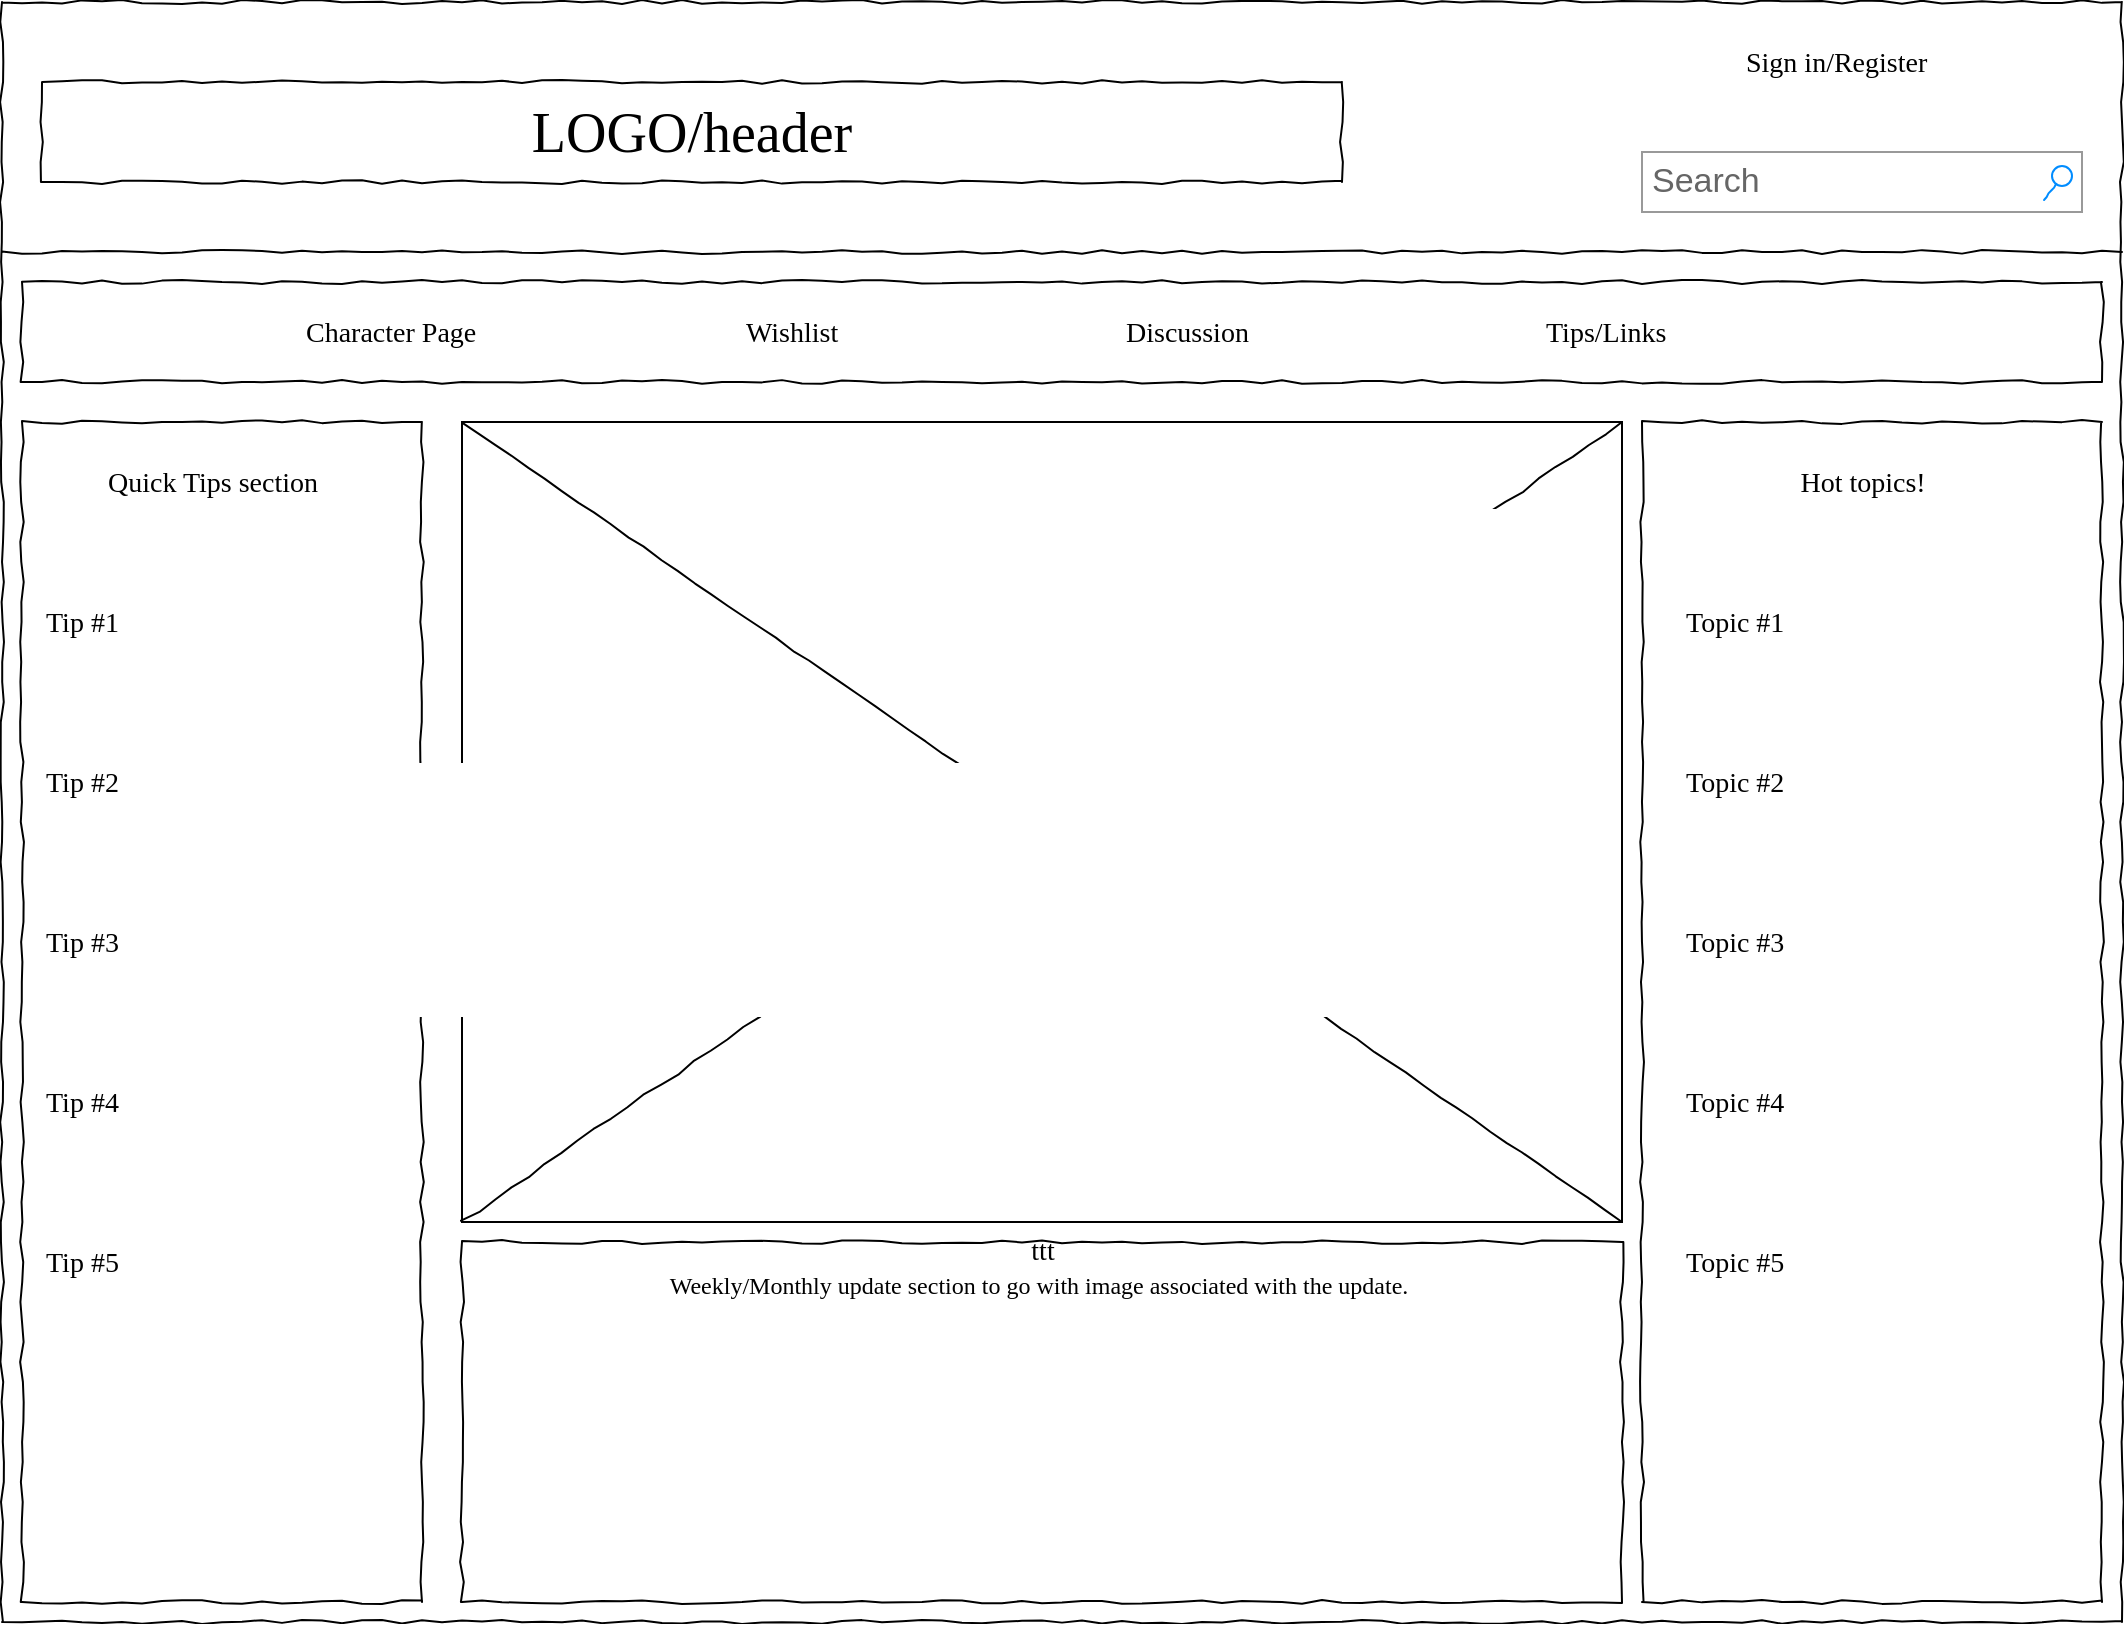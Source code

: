 <mxfile version="28.2.0">
  <diagram name="Page-1" id="7ysAmsqfwt7qHdR9JgGF">
    <mxGraphModel dx="2086" dy="1752" grid="1" gridSize="10" guides="1" tooltips="1" connect="1" arrows="1" fold="1" page="1" pageScale="1" pageWidth="850" pageHeight="1100" math="0" shadow="0">
      <root>
        <mxCell id="0" />
        <mxCell id="1" parent="0" />
        <mxCell id="1GdPF0PRqvau0uIFLc1I-1" value="" style="whiteSpace=wrap;html=1;rounded=0;shadow=0;labelBackgroundColor=none;strokeWidth=1;fontFamily=Verdana;fontSize=12;align=center;comic=1;" vertex="1" parent="1">
          <mxGeometry x="-110" y="-180" width="1060" height="810" as="geometry" />
        </mxCell>
        <mxCell id="1GdPF0PRqvau0uIFLc1I-2" value="LOGO/header" style="whiteSpace=wrap;html=1;rounded=0;shadow=0;labelBackgroundColor=none;strokeWidth=1;fontFamily=Verdana;fontSize=28;align=center;comic=1;" vertex="1" parent="1">
          <mxGeometry x="-90" y="-140" width="650" height="50" as="geometry" />
        </mxCell>
        <mxCell id="1GdPF0PRqvau0uIFLc1I-3" value="Search" style="strokeWidth=1;shadow=0;dashed=0;align=center;html=1;shape=mxgraph.mockup.forms.searchBox;strokeColor=#999999;mainText=;strokeColor2=#008cff;fontColor=#666666;fontSize=17;align=left;spacingLeft=3;rounded=0;labelBackgroundColor=none;comic=1;" vertex="1" parent="1">
          <mxGeometry x="710" y="-105" width="220" height="30" as="geometry" />
        </mxCell>
        <mxCell id="1GdPF0PRqvau0uIFLc1I-4" value="Sign in/Register" style="text;html=1;points=[];align=left;verticalAlign=top;spacingTop=-4;fontSize=14;fontFamily=Verdana" vertex="1" parent="1">
          <mxGeometry x="760" y="-160" width="130" height="20" as="geometry" />
        </mxCell>
        <mxCell id="1GdPF0PRqvau0uIFLc1I-5" value="" style="whiteSpace=wrap;html=1;rounded=0;shadow=0;labelBackgroundColor=none;strokeWidth=1;fillColor=none;fontFamily=Verdana;fontSize=12;align=center;comic=1;" vertex="1" parent="1">
          <mxGeometry x="-100" y="30" width="200" height="590" as="geometry" />
        </mxCell>
        <mxCell id="1GdPF0PRqvau0uIFLc1I-6" value="" style="line;strokeWidth=1;html=1;rounded=0;shadow=0;labelBackgroundColor=none;fillColor=none;fontFamily=Verdana;fontSize=14;fontColor=#000000;align=center;comic=1;" vertex="1" parent="1">
          <mxGeometry x="-110" y="-60" width="1060" height="10" as="geometry" />
        </mxCell>
        <mxCell id="1GdPF0PRqvau0uIFLc1I-7" value="" style="whiteSpace=wrap;html=1;rounded=0;shadow=0;labelBackgroundColor=none;strokeWidth=1;fillColor=none;fontFamily=Verdana;fontSize=12;align=center;comic=1;" vertex="1" parent="1">
          <mxGeometry x="-100" y="-40" width="1040" height="50" as="geometry" />
        </mxCell>
        <mxCell id="1GdPF0PRqvau0uIFLc1I-8" value="Character Page" style="text;html=1;points=[];align=left;verticalAlign=top;spacingTop=-4;fontSize=14;fontFamily=Verdana" vertex="1" parent="1">
          <mxGeometry x="40" y="-25" width="110" height="20" as="geometry" />
        </mxCell>
        <mxCell id="1GdPF0PRqvau0uIFLc1I-9" value="Wishlist" style="text;html=1;points=[];align=left;verticalAlign=top;spacingTop=-4;fontSize=14;fontFamily=Verdana" vertex="1" parent="1">
          <mxGeometry x="260" y="-25" width="60" height="20" as="geometry" />
        </mxCell>
        <mxCell id="1GdPF0PRqvau0uIFLc1I-10" value="Discussion" style="text;html=1;points=[];align=left;verticalAlign=top;spacingTop=-4;fontSize=14;fontFamily=Verdana" vertex="1" parent="1">
          <mxGeometry x="450" y="-25" width="80" height="20" as="geometry" />
        </mxCell>
        <mxCell id="1GdPF0PRqvau0uIFLc1I-11" value="Tips/Links" style="text;html=1;points=[];align=left;verticalAlign=top;spacingTop=-4;fontSize=14;fontFamily=Verdana" vertex="1" parent="1">
          <mxGeometry x="660" y="-25" width="80" height="20" as="geometry" />
        </mxCell>
        <mxCell id="1GdPF0PRqvau0uIFLc1I-12" value="&lt;div style=&quot;text-align: justify&quot;&gt;Weekly/Monthly update section to go with image associated with the update.&amp;nbsp;&lt;/div&gt;" style="whiteSpace=wrap;html=1;rounded=0;shadow=0;labelBackgroundColor=none;strokeWidth=1;fillColor=none;fontFamily=Verdana;fontSize=12;align=center;verticalAlign=top;spacing=10;comic=1;" vertex="1" parent="1">
          <mxGeometry x="120" y="440" width="580" height="180" as="geometry" />
        </mxCell>
        <mxCell id="1GdPF0PRqvau0uIFLc1I-13" value="ttt" style="verticalLabelPosition=bottom;shadow=0;dashed=0;align=center;html=1;verticalAlign=top;strokeWidth=1;shape=mxgraph.mockup.graphics.simpleIcon;rounded=0;labelBackgroundColor=none;fontFamily=Verdana;fontSize=14;comic=1;" vertex="1" parent="1">
          <mxGeometry x="120" y="30" width="580" height="400" as="geometry" />
        </mxCell>
        <mxCell id="1GdPF0PRqvau0uIFLc1I-14" value="" style="whiteSpace=wrap;html=1;rounded=0;shadow=0;labelBackgroundColor=none;strokeWidth=1;fillColor=none;fontFamily=Verdana;fontSize=12;align=center;comic=1;" vertex="1" parent="1">
          <mxGeometry x="710" y="30" width="230" height="590" as="geometry" />
        </mxCell>
        <mxCell id="1GdPF0PRqvau0uIFLc1I-15" value="Quick Tips section" style="text;html=1;points=[];align=center;verticalAlign=top;spacingTop=-4;fontSize=14;fontFamily=Verdana" vertex="1" parent="1">
          <mxGeometry x="-90" y="50" width="170" height="20" as="geometry" />
        </mxCell>
        <mxCell id="1GdPF0PRqvau0uIFLc1I-16" value="Tip #1" style="text;html=1;points=[];align=left;verticalAlign=top;spacingTop=-4;fontSize=14;fontFamily=Verdana" vertex="1" parent="1">
          <mxGeometry x="-90" y="120" width="170" height="20" as="geometry" />
        </mxCell>
        <mxCell id="1GdPF0PRqvau0uIFLc1I-17" value="Tip #2" style="text;html=1;points=[];align=left;verticalAlign=top;spacingTop=-4;fontSize=14;fontFamily=Verdana" vertex="1" parent="1">
          <mxGeometry x="-90" y="200" width="170" height="20" as="geometry" />
        </mxCell>
        <mxCell id="1GdPF0PRqvau0uIFLc1I-18" value="Tip #3" style="text;html=1;points=[];align=left;verticalAlign=top;spacingTop=-4;fontSize=14;fontFamily=Verdana" vertex="1" parent="1">
          <mxGeometry x="-90" y="280" width="170" height="20" as="geometry" />
        </mxCell>
        <mxCell id="1GdPF0PRqvau0uIFLc1I-19" value="Tip #4" style="text;html=1;points=[];align=left;verticalAlign=top;spacingTop=-4;fontSize=14;fontFamily=Verdana" vertex="1" parent="1">
          <mxGeometry x="-90" y="360" width="170" height="20" as="geometry" />
        </mxCell>
        <mxCell id="1GdPF0PRqvau0uIFLc1I-20" value="Tip #5" style="text;html=1;points=[];align=left;verticalAlign=top;spacingTop=-4;fontSize=14;fontFamily=Verdana" vertex="1" parent="1">
          <mxGeometry x="-90" y="440" width="170" height="20" as="geometry" />
        </mxCell>
        <mxCell id="1GdPF0PRqvau0uIFLc1I-21" value="Hot topics!" style="text;html=1;points=[];align=center;verticalAlign=top;spacingTop=-4;fontSize=14;fontFamily=Verdana" vertex="1" parent="1">
          <mxGeometry x="735" y="50" width="170" height="20" as="geometry" />
        </mxCell>
        <mxCell id="1GdPF0PRqvau0uIFLc1I-22" value="Topic #1" style="text;html=1;points=[];align=left;verticalAlign=top;spacingTop=-4;fontSize=14;fontFamily=Verdana" vertex="1" parent="1">
          <mxGeometry x="730" y="120" width="170" height="20" as="geometry" />
        </mxCell>
        <mxCell id="1GdPF0PRqvau0uIFLc1I-23" value="Topic #2" style="text;html=1;points=[];align=left;verticalAlign=top;spacingTop=-4;fontSize=14;fontFamily=Verdana" vertex="1" parent="1">
          <mxGeometry x="730" y="200" width="170" height="20" as="geometry" />
        </mxCell>
        <mxCell id="1GdPF0PRqvau0uIFLc1I-24" value="Topic #3" style="text;html=1;points=[];align=left;verticalAlign=top;spacingTop=-4;fontSize=14;fontFamily=Verdana" vertex="1" parent="1">
          <mxGeometry x="730" y="280" width="170" height="20" as="geometry" />
        </mxCell>
        <mxCell id="1GdPF0PRqvau0uIFLc1I-25" value="Topic #4" style="text;html=1;points=[];align=left;verticalAlign=top;spacingTop=-4;fontSize=14;fontFamily=Verdana" vertex="1" parent="1">
          <mxGeometry x="730" y="360" width="170" height="20" as="geometry" />
        </mxCell>
        <mxCell id="1GdPF0PRqvau0uIFLc1I-26" value="Topic #5" style="text;html=1;points=[];align=left;verticalAlign=top;spacingTop=-4;fontSize=14;fontFamily=Verdana" vertex="1" parent="1">
          <mxGeometry x="730" y="440" width="170" height="20" as="geometry" />
        </mxCell>
        <mxCell id="1GdPF0PRqvau0uIFLc1I-27" style="edgeStyle=orthogonalEdgeStyle;rounded=0;orthogonalLoop=1;jettySize=auto;html=1;exitX=0.5;exitY=1;exitDx=0;exitDy=0;" edge="1" parent="1" source="1GdPF0PRqvau0uIFLc1I-14" target="1GdPF0PRqvau0uIFLc1I-14">
          <mxGeometry relative="1" as="geometry" />
        </mxCell>
      </root>
    </mxGraphModel>
  </diagram>
</mxfile>

